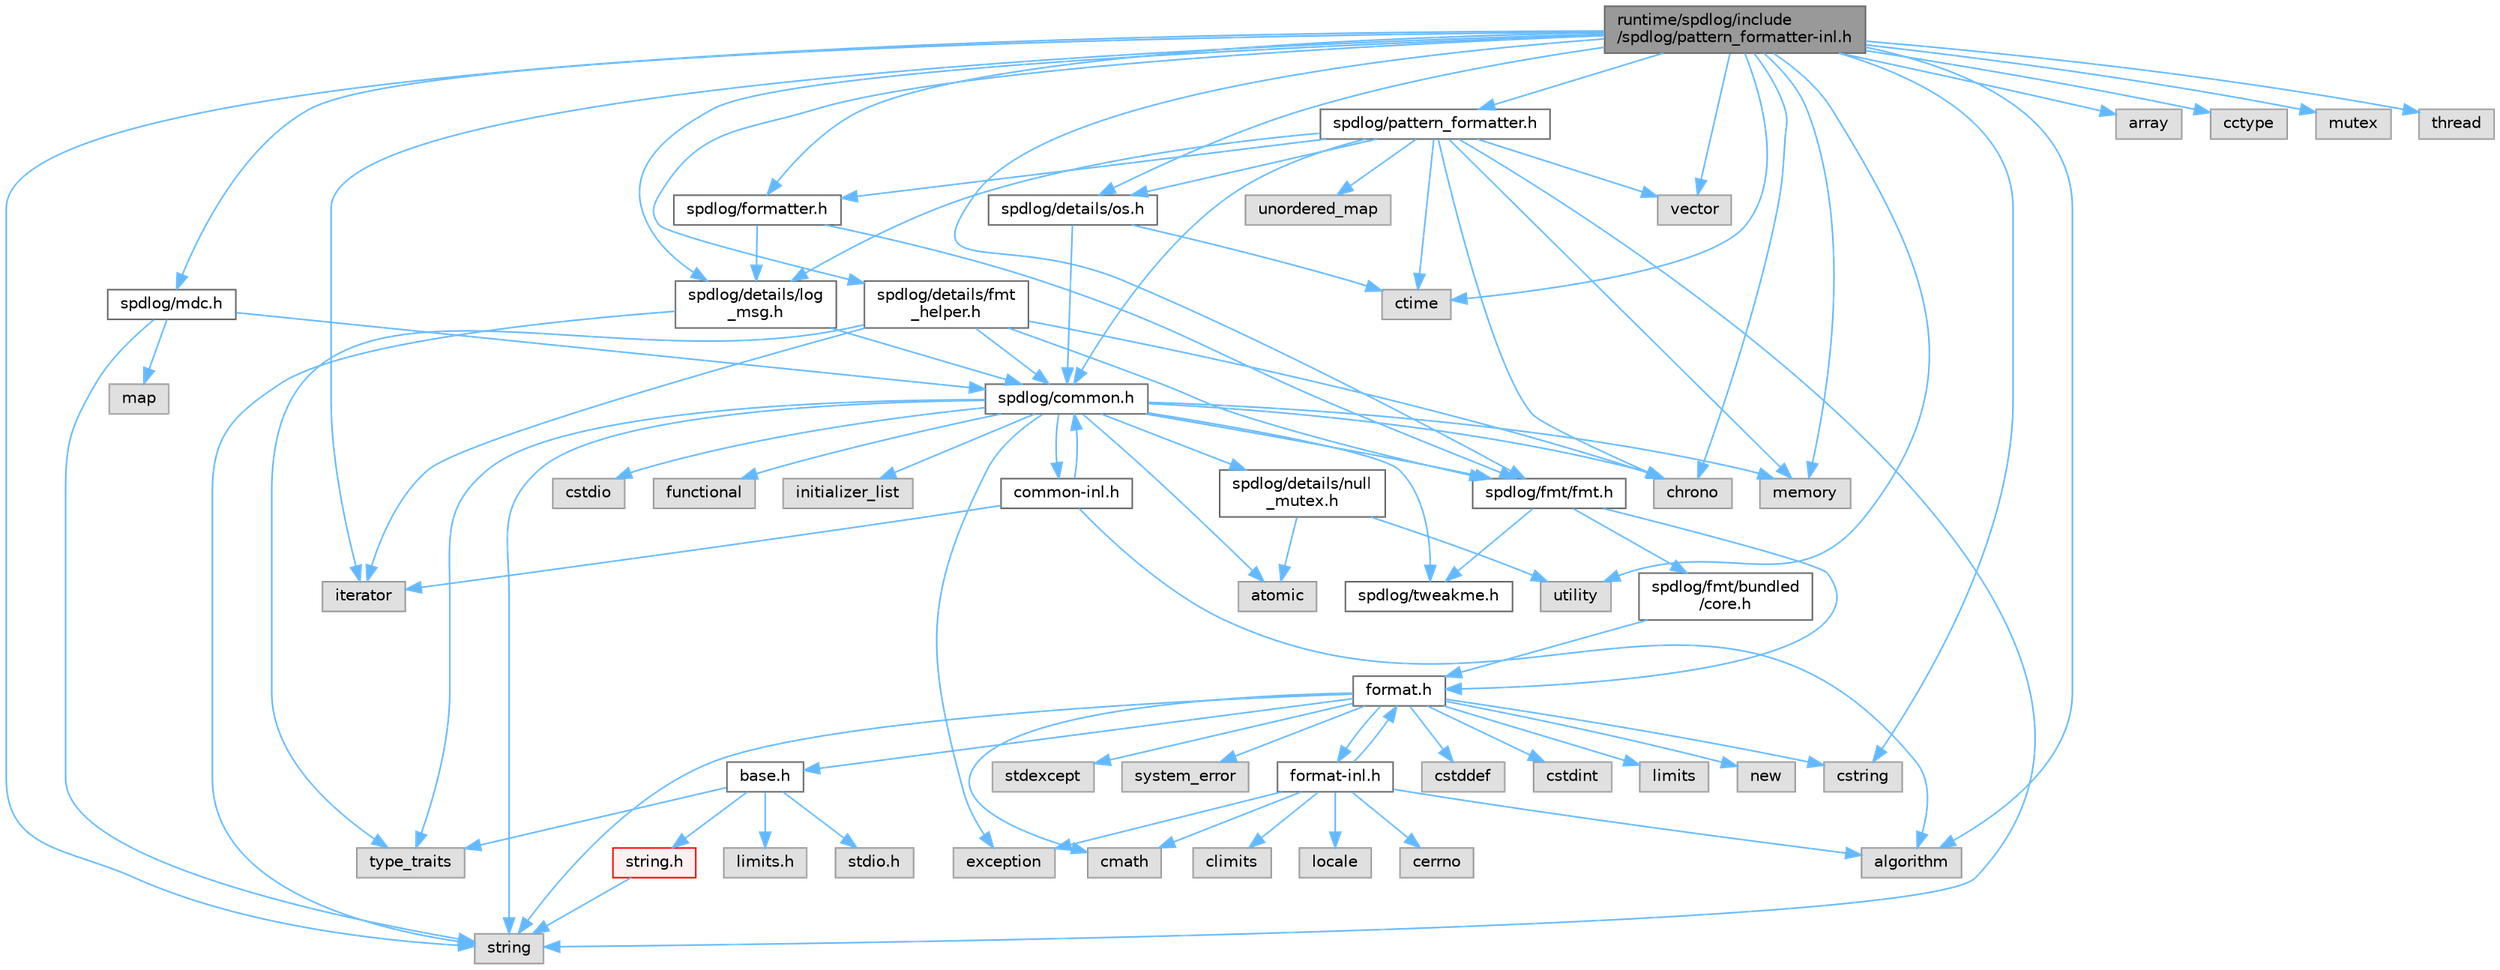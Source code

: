 digraph "runtime/spdlog/include/spdlog/pattern_formatter-inl.h"
{
 // LATEX_PDF_SIZE
  bgcolor="transparent";
  edge [fontname=Helvetica,fontsize=10,labelfontname=Helvetica,labelfontsize=10];
  node [fontname=Helvetica,fontsize=10,shape=box,height=0.2,width=0.4];
  Node1 [id="Node000001",label="runtime/spdlog/include\l/spdlog/pattern_formatter-inl.h",height=0.2,width=0.4,color="gray40", fillcolor="grey60", style="filled", fontcolor="black",tooltip=" "];
  Node1 -> Node2 [id="edge90_Node000001_Node000002",color="steelblue1",style="solid",tooltip=" "];
  Node2 [id="Node000002",label="spdlog/pattern_formatter.h",height=0.2,width=0.4,color="grey40", fillcolor="white", style="filled",URL="$pattern__formatter_8h.html",tooltip=" "];
  Node2 -> Node3 [id="edge91_Node000002_Node000003",color="steelblue1",style="solid",tooltip=" "];
  Node3 [id="Node000003",label="spdlog/common.h",height=0.2,width=0.4,color="grey40", fillcolor="white", style="filled",URL="$common_8h.html",tooltip=" "];
  Node3 -> Node4 [id="edge92_Node000003_Node000004",color="steelblue1",style="solid",tooltip=" "];
  Node4 [id="Node000004",label="spdlog/details/null\l_mutex.h",height=0.2,width=0.4,color="grey40", fillcolor="white", style="filled",URL="$null__mutex_8h.html",tooltip=" "];
  Node4 -> Node5 [id="edge93_Node000004_Node000005",color="steelblue1",style="solid",tooltip=" "];
  Node5 [id="Node000005",label="atomic",height=0.2,width=0.4,color="grey60", fillcolor="#E0E0E0", style="filled",tooltip=" "];
  Node4 -> Node6 [id="edge94_Node000004_Node000006",color="steelblue1",style="solid",tooltip=" "];
  Node6 [id="Node000006",label="utility",height=0.2,width=0.4,color="grey60", fillcolor="#E0E0E0", style="filled",tooltip=" "];
  Node3 -> Node7 [id="edge95_Node000003_Node000007",color="steelblue1",style="solid",tooltip=" "];
  Node7 [id="Node000007",label="spdlog/tweakme.h",height=0.2,width=0.4,color="grey40", fillcolor="white", style="filled",URL="$tweakme_8h.html",tooltip=" "];
  Node3 -> Node5 [id="edge96_Node000003_Node000005",color="steelblue1",style="solid",tooltip=" "];
  Node3 -> Node8 [id="edge97_Node000003_Node000008",color="steelblue1",style="solid",tooltip=" "];
  Node8 [id="Node000008",label="chrono",height=0.2,width=0.4,color="grey60", fillcolor="#E0E0E0", style="filled",tooltip=" "];
  Node3 -> Node9 [id="edge98_Node000003_Node000009",color="steelblue1",style="solid",tooltip=" "];
  Node9 [id="Node000009",label="cstdio",height=0.2,width=0.4,color="grey60", fillcolor="#E0E0E0", style="filled",tooltip=" "];
  Node3 -> Node10 [id="edge99_Node000003_Node000010",color="steelblue1",style="solid",tooltip=" "];
  Node10 [id="Node000010",label="exception",height=0.2,width=0.4,color="grey60", fillcolor="#E0E0E0", style="filled",tooltip=" "];
  Node3 -> Node11 [id="edge100_Node000003_Node000011",color="steelblue1",style="solid",tooltip=" "];
  Node11 [id="Node000011",label="functional",height=0.2,width=0.4,color="grey60", fillcolor="#E0E0E0", style="filled",tooltip=" "];
  Node3 -> Node12 [id="edge101_Node000003_Node000012",color="steelblue1",style="solid",tooltip=" "];
  Node12 [id="Node000012",label="initializer_list",height=0.2,width=0.4,color="grey60", fillcolor="#E0E0E0", style="filled",tooltip=" "];
  Node3 -> Node13 [id="edge102_Node000003_Node000013",color="steelblue1",style="solid",tooltip=" "];
  Node13 [id="Node000013",label="memory",height=0.2,width=0.4,color="grey60", fillcolor="#E0E0E0", style="filled",tooltip=" "];
  Node3 -> Node14 [id="edge103_Node000003_Node000014",color="steelblue1",style="solid",tooltip=" "];
  Node14 [id="Node000014",label="string",height=0.2,width=0.4,color="grey60", fillcolor="#E0E0E0", style="filled",tooltip=" "];
  Node3 -> Node15 [id="edge104_Node000003_Node000015",color="steelblue1",style="solid",tooltip=" "];
  Node15 [id="Node000015",label="type_traits",height=0.2,width=0.4,color="grey60", fillcolor="#E0E0E0", style="filled",tooltip=" "];
  Node3 -> Node16 [id="edge105_Node000003_Node000016",color="steelblue1",style="solid",tooltip=" "];
  Node16 [id="Node000016",label="spdlog/fmt/fmt.h",height=0.2,width=0.4,color="grey40", fillcolor="white", style="filled",URL="$fmt_8h.html",tooltip=" "];
  Node16 -> Node7 [id="edge106_Node000016_Node000007",color="steelblue1",style="solid",tooltip=" "];
  Node16 -> Node17 [id="edge107_Node000016_Node000017",color="steelblue1",style="solid",tooltip=" "];
  Node17 [id="Node000017",label="spdlog/fmt/bundled\l/core.h",height=0.2,width=0.4,color="grey40", fillcolor="white", style="filled",URL="$core_8h.html",tooltip=" "];
  Node17 -> Node18 [id="edge108_Node000017_Node000018",color="steelblue1",style="solid",tooltip=" "];
  Node18 [id="Node000018",label="format.h",height=0.2,width=0.4,color="grey40", fillcolor="white", style="filled",URL="$spdlog_2include_2spdlog_2fmt_2bundled_2format_8h.html",tooltip=" "];
  Node18 -> Node19 [id="edge109_Node000018_Node000019",color="steelblue1",style="solid",tooltip=" "];
  Node19 [id="Node000019",label="base.h",height=0.2,width=0.4,color="grey40", fillcolor="white", style="filled",URL="$base_8h.html",tooltip=" "];
  Node19 -> Node20 [id="edge110_Node000019_Node000020",color="steelblue1",style="solid",tooltip=" "];
  Node20 [id="Node000020",label="limits.h",height=0.2,width=0.4,color="grey60", fillcolor="#E0E0E0", style="filled",tooltip=" "];
  Node19 -> Node21 [id="edge111_Node000019_Node000021",color="steelblue1",style="solid",tooltip=" "];
  Node21 [id="Node000021",label="stdio.h",height=0.2,width=0.4,color="grey60", fillcolor="#E0E0E0", style="filled",tooltip=" "];
  Node19 -> Node22 [id="edge112_Node000019_Node000022",color="steelblue1",style="solid",tooltip=" "];
  Node22 [id="Node000022",label="string.h",height=0.2,width=0.4,color="red", fillcolor="#FFF0F0", style="filled",URL="$string_8h.html",tooltip=" "];
  Node22 -> Node14 [id="edge113_Node000022_Node000014",color="steelblue1",style="solid",tooltip=" "];
  Node19 -> Node15 [id="edge114_Node000019_Node000015",color="steelblue1",style="solid",tooltip=" "];
  Node18 -> Node166 [id="edge115_Node000018_Node000166",color="steelblue1",style="solid",tooltip=" "];
  Node166 [id="Node000166",label="cmath",height=0.2,width=0.4,color="grey60", fillcolor="#E0E0E0", style="filled",tooltip=" "];
  Node18 -> Node25 [id="edge116_Node000018_Node000025",color="steelblue1",style="solid",tooltip=" "];
  Node25 [id="Node000025",label="cstddef",height=0.2,width=0.4,color="grey60", fillcolor="#E0E0E0", style="filled",tooltip=" "];
  Node18 -> Node26 [id="edge117_Node000018_Node000026",color="steelblue1",style="solid",tooltip=" "];
  Node26 [id="Node000026",label="cstdint",height=0.2,width=0.4,color="grey60", fillcolor="#E0E0E0", style="filled",tooltip=" "];
  Node18 -> Node28 [id="edge118_Node000018_Node000028",color="steelblue1",style="solid",tooltip=" "];
  Node28 [id="Node000028",label="cstring",height=0.2,width=0.4,color="grey60", fillcolor="#E0E0E0", style="filled",tooltip=" "];
  Node18 -> Node167 [id="edge119_Node000018_Node000167",color="steelblue1",style="solid",tooltip=" "];
  Node167 [id="Node000167",label="limits",height=0.2,width=0.4,color="grey60", fillcolor="#E0E0E0", style="filled",tooltip=" "];
  Node18 -> Node64 [id="edge120_Node000018_Node000064",color="steelblue1",style="solid",tooltip=" "];
  Node64 [id="Node000064",label="new",height=0.2,width=0.4,color="grey60", fillcolor="#E0E0E0", style="filled",tooltip=" "];
  Node18 -> Node168 [id="edge121_Node000018_Node000168",color="steelblue1",style="solid",tooltip=" "];
  Node168 [id="Node000168",label="stdexcept",height=0.2,width=0.4,color="grey60", fillcolor="#E0E0E0", style="filled",tooltip=" "];
  Node18 -> Node14 [id="edge122_Node000018_Node000014",color="steelblue1",style="solid",tooltip=" "];
  Node18 -> Node169 [id="edge123_Node000018_Node000169",color="steelblue1",style="solid",tooltip=" "];
  Node169 [id="Node000169",label="system_error",height=0.2,width=0.4,color="grey60", fillcolor="#E0E0E0", style="filled",tooltip=" "];
  Node18 -> Node170 [id="edge124_Node000018_Node000170",color="steelblue1",style="solid",tooltip=" "];
  Node170 [id="Node000170",label="format-inl.h",height=0.2,width=0.4,color="grey40", fillcolor="white", style="filled",URL="$format-inl_8h.html",tooltip=" "];
  Node170 -> Node171 [id="edge125_Node000170_Node000171",color="steelblue1",style="solid",tooltip=" "];
  Node171 [id="Node000171",label="algorithm",height=0.2,width=0.4,color="grey60", fillcolor="#E0E0E0", style="filled",tooltip=" "];
  Node170 -> Node172 [id="edge126_Node000170_Node000172",color="steelblue1",style="solid",tooltip=" "];
  Node172 [id="Node000172",label="cerrno",height=0.2,width=0.4,color="grey60", fillcolor="#E0E0E0", style="filled",tooltip=" "];
  Node170 -> Node173 [id="edge127_Node000170_Node000173",color="steelblue1",style="solid",tooltip=" "];
  Node173 [id="Node000173",label="climits",height=0.2,width=0.4,color="grey60", fillcolor="#E0E0E0", style="filled",tooltip=" "];
  Node170 -> Node166 [id="edge128_Node000170_Node000166",color="steelblue1",style="solid",tooltip=" "];
  Node170 -> Node10 [id="edge129_Node000170_Node000010",color="steelblue1",style="solid",tooltip=" "];
  Node170 -> Node18 [id="edge130_Node000170_Node000018",color="steelblue1",style="solid",tooltip=" "];
  Node170 -> Node174 [id="edge131_Node000170_Node000174",color="steelblue1",style="solid",tooltip=" "];
  Node174 [id="Node000174",label="locale",height=0.2,width=0.4,color="grey60", fillcolor="#E0E0E0", style="filled",tooltip=" "];
  Node16 -> Node18 [id="edge132_Node000016_Node000018",color="steelblue1",style="solid",tooltip=" "];
  Node3 -> Node175 [id="edge133_Node000003_Node000175",color="steelblue1",style="solid",tooltip=" "];
  Node175 [id="Node000175",label="common-inl.h",height=0.2,width=0.4,color="grey40", fillcolor="white", style="filled",URL="$common-inl_8h.html",tooltip=" "];
  Node175 -> Node3 [id="edge134_Node000175_Node000003",color="steelblue1",style="solid",tooltip=" "];
  Node175 -> Node171 [id="edge135_Node000175_Node000171",color="steelblue1",style="solid",tooltip=" "];
  Node175 -> Node176 [id="edge136_Node000175_Node000176",color="steelblue1",style="solid",tooltip=" "];
  Node176 [id="Node000176",label="iterator",height=0.2,width=0.4,color="grey60", fillcolor="#E0E0E0", style="filled",tooltip=" "];
  Node2 -> Node177 [id="edge137_Node000002_Node000177",color="steelblue1",style="solid",tooltip=" "];
  Node177 [id="Node000177",label="spdlog/details/log\l_msg.h",height=0.2,width=0.4,color="grey40", fillcolor="white", style="filled",URL="$log__msg_8h.html",tooltip=" "];
  Node177 -> Node3 [id="edge138_Node000177_Node000003",color="steelblue1",style="solid",tooltip=" "];
  Node177 -> Node14 [id="edge139_Node000177_Node000014",color="steelblue1",style="solid",tooltip=" "];
  Node2 -> Node178 [id="edge140_Node000002_Node000178",color="steelblue1",style="solid",tooltip=" "];
  Node178 [id="Node000178",label="spdlog/details/os.h",height=0.2,width=0.4,color="grey40", fillcolor="white", style="filled",URL="$details_2os_8h.html",tooltip=" "];
  Node178 -> Node179 [id="edge141_Node000178_Node000179",color="steelblue1",style="solid",tooltip=" "];
  Node179 [id="Node000179",label="ctime",height=0.2,width=0.4,color="grey60", fillcolor="#E0E0E0", style="filled",tooltip=" "];
  Node178 -> Node3 [id="edge142_Node000178_Node000003",color="steelblue1",style="solid",tooltip=" "];
  Node2 -> Node180 [id="edge143_Node000002_Node000180",color="steelblue1",style="solid",tooltip=" "];
  Node180 [id="Node000180",label="spdlog/formatter.h",height=0.2,width=0.4,color="grey40", fillcolor="white", style="filled",URL="$formatter_8h.html",tooltip=" "];
  Node180 -> Node177 [id="edge144_Node000180_Node000177",color="steelblue1",style="solid",tooltip=" "];
  Node180 -> Node16 [id="edge145_Node000180_Node000016",color="steelblue1",style="solid",tooltip=" "];
  Node2 -> Node8 [id="edge146_Node000002_Node000008",color="steelblue1",style="solid",tooltip=" "];
  Node2 -> Node179 [id="edge147_Node000002_Node000179",color="steelblue1",style="solid",tooltip=" "];
  Node2 -> Node13 [id="edge148_Node000002_Node000013",color="steelblue1",style="solid",tooltip=" "];
  Node2 -> Node14 [id="edge149_Node000002_Node000014",color="steelblue1",style="solid",tooltip=" "];
  Node2 -> Node181 [id="edge150_Node000002_Node000181",color="steelblue1",style="solid",tooltip=" "];
  Node181 [id="Node000181",label="unordered_map",height=0.2,width=0.4,color="grey60", fillcolor="#E0E0E0", style="filled",tooltip=" "];
  Node2 -> Node182 [id="edge151_Node000002_Node000182",color="steelblue1",style="solid",tooltip=" "];
  Node182 [id="Node000182",label="vector",height=0.2,width=0.4,color="grey60", fillcolor="#E0E0E0", style="filled",tooltip=" "];
  Node1 -> Node183 [id="edge152_Node000001_Node000183",color="steelblue1",style="solid",tooltip=" "];
  Node183 [id="Node000183",label="spdlog/details/fmt\l_helper.h",height=0.2,width=0.4,color="grey40", fillcolor="white", style="filled",URL="$fmt__helper_8h.html",tooltip=" "];
  Node183 -> Node8 [id="edge153_Node000183_Node000008",color="steelblue1",style="solid",tooltip=" "];
  Node183 -> Node176 [id="edge154_Node000183_Node000176",color="steelblue1",style="solid",tooltip=" "];
  Node183 -> Node3 [id="edge155_Node000183_Node000003",color="steelblue1",style="solid",tooltip=" "];
  Node183 -> Node16 [id="edge156_Node000183_Node000016",color="steelblue1",style="solid",tooltip=" "];
  Node183 -> Node15 [id="edge157_Node000183_Node000015",color="steelblue1",style="solid",tooltip=" "];
  Node1 -> Node177 [id="edge158_Node000001_Node000177",color="steelblue1",style="solid",tooltip=" "];
  Node1 -> Node178 [id="edge159_Node000001_Node000178",color="steelblue1",style="solid",tooltip=" "];
  Node1 -> Node184 [id="edge160_Node000001_Node000184",color="steelblue1",style="solid",tooltip=" "];
  Node184 [id="Node000184",label="spdlog/mdc.h",height=0.2,width=0.4,color="grey40", fillcolor="white", style="filled",URL="$mdc_8h.html",tooltip=" "];
  Node184 -> Node185 [id="edge161_Node000184_Node000185",color="steelblue1",style="solid",tooltip=" "];
  Node185 [id="Node000185",label="map",height=0.2,width=0.4,color="grey60", fillcolor="#E0E0E0", style="filled",tooltip=" "];
  Node184 -> Node14 [id="edge162_Node000184_Node000014",color="steelblue1",style="solid",tooltip=" "];
  Node184 -> Node3 [id="edge163_Node000184_Node000003",color="steelblue1",style="solid",tooltip=" "];
  Node1 -> Node16 [id="edge164_Node000001_Node000016",color="steelblue1",style="solid",tooltip=" "];
  Node1 -> Node180 [id="edge165_Node000001_Node000180",color="steelblue1",style="solid",tooltip=" "];
  Node1 -> Node171 [id="edge166_Node000001_Node000171",color="steelblue1",style="solid",tooltip=" "];
  Node1 -> Node163 [id="edge167_Node000001_Node000163",color="steelblue1",style="solid",tooltip=" "];
  Node163 [id="Node000163",label="array",height=0.2,width=0.4,color="grey60", fillcolor="#E0E0E0", style="filled",tooltip=" "];
  Node1 -> Node186 [id="edge168_Node000001_Node000186",color="steelblue1",style="solid",tooltip=" "];
  Node186 [id="Node000186",label="cctype",height=0.2,width=0.4,color="grey60", fillcolor="#E0E0E0", style="filled",tooltip=" "];
  Node1 -> Node8 [id="edge169_Node000001_Node000008",color="steelblue1",style="solid",tooltip=" "];
  Node1 -> Node28 [id="edge170_Node000001_Node000028",color="steelblue1",style="solid",tooltip=" "];
  Node1 -> Node179 [id="edge171_Node000001_Node000179",color="steelblue1",style="solid",tooltip=" "];
  Node1 -> Node176 [id="edge172_Node000001_Node000176",color="steelblue1",style="solid",tooltip=" "];
  Node1 -> Node13 [id="edge173_Node000001_Node000013",color="steelblue1",style="solid",tooltip=" "];
  Node1 -> Node187 [id="edge174_Node000001_Node000187",color="steelblue1",style="solid",tooltip=" "];
  Node187 [id="Node000187",label="mutex",height=0.2,width=0.4,color="grey60", fillcolor="#E0E0E0", style="filled",tooltip=" "];
  Node1 -> Node14 [id="edge175_Node000001_Node000014",color="steelblue1",style="solid",tooltip=" "];
  Node1 -> Node188 [id="edge176_Node000001_Node000188",color="steelblue1",style="solid",tooltip=" "];
  Node188 [id="Node000188",label="thread",height=0.2,width=0.4,color="grey60", fillcolor="#E0E0E0", style="filled",tooltip=" "];
  Node1 -> Node6 [id="edge177_Node000001_Node000006",color="steelblue1",style="solid",tooltip=" "];
  Node1 -> Node182 [id="edge178_Node000001_Node000182",color="steelblue1",style="solid",tooltip=" "];
}
